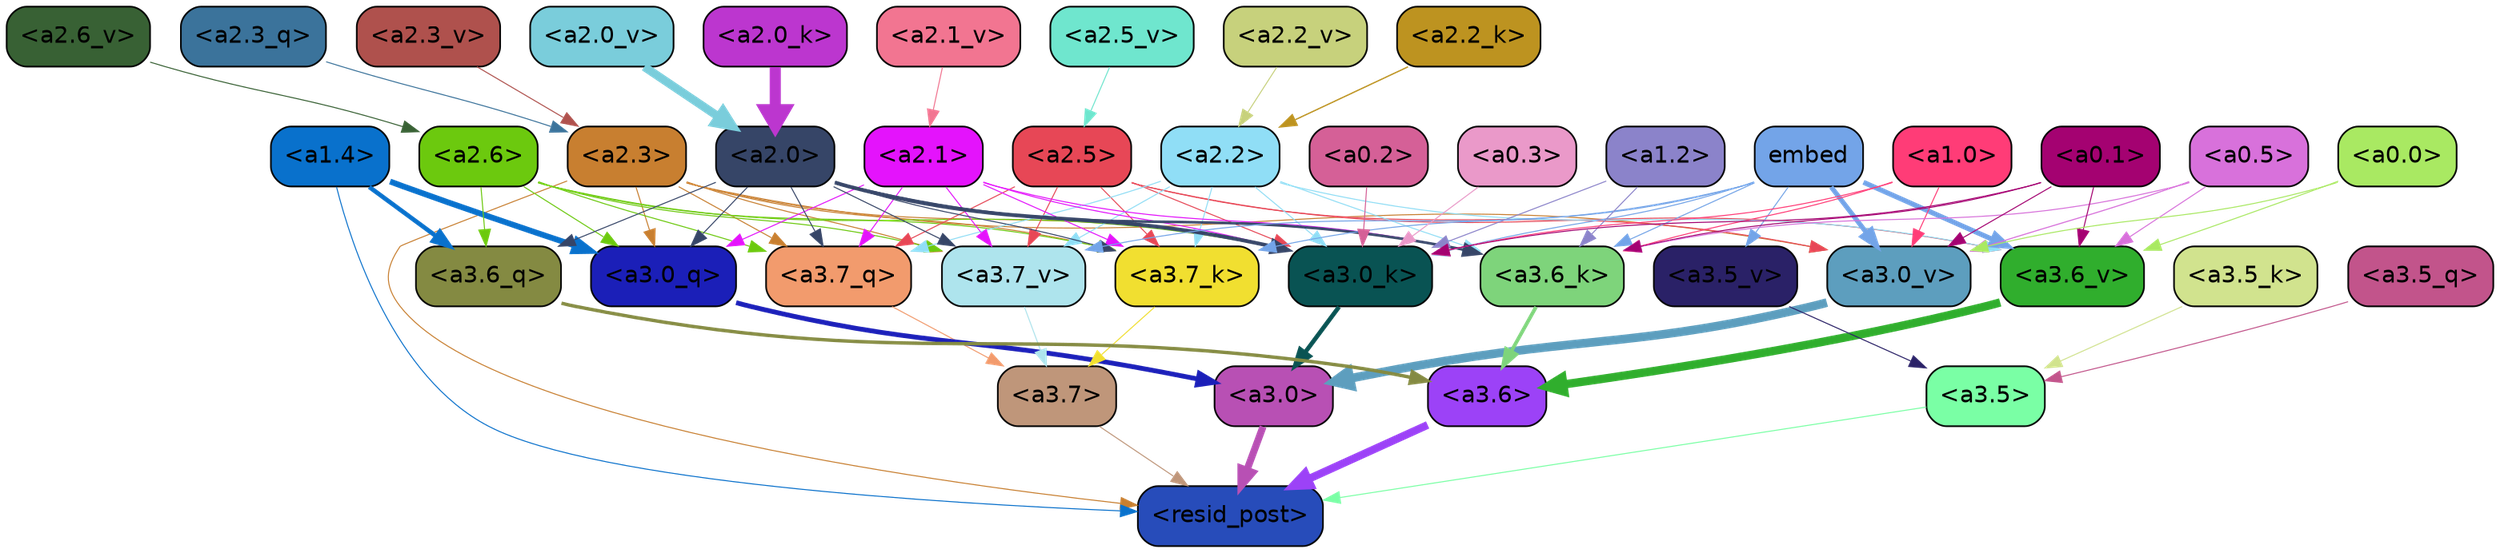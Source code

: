 strict digraph "" {
	graph [bgcolor=transparent,
		layout=dot,
		overlap=false,
		splines=true
	];
	"<a3.7>"	[color=black,
		fillcolor="#bf967a",
		fontname=Helvetica,
		shape=box,
		style="filled, rounded"];
	"<resid_post>"	[color=black,
		fillcolor="#274cba",
		fontname=Helvetica,
		shape=box,
		style="filled, rounded"];
	"<a3.7>" -> "<resid_post>"	[color="#bf967a",
		penwidth=0.6];
	"<a3.6>"	[color=black,
		fillcolor="#9c42f7",
		fontname=Helvetica,
		shape=box,
		style="filled, rounded"];
	"<a3.6>" -> "<resid_post>"	[color="#9c42f7",
		penwidth=4.670643210411072];
	"<a3.5>"	[color=black,
		fillcolor="#7affa5",
		fontname=Helvetica,
		shape=box,
		style="filled, rounded"];
	"<a3.5>" -> "<resid_post>"	[color="#7affa5",
		penwidth=0.6];
	"<a3.0>"	[color=black,
		fillcolor="#b850b4",
		fontname=Helvetica,
		shape=box,
		style="filled, rounded"];
	"<a3.0>" -> "<resid_post>"	[color="#b850b4",
		penwidth=4.246885180473328];
	"<a2.3>"	[color=black,
		fillcolor="#c87f30",
		fontname=Helvetica,
		shape=box,
		style="filled, rounded"];
	"<a2.3>" -> "<resid_post>"	[color="#c87f30",
		penwidth=0.6];
	"<a3.7_q>"	[color=black,
		fillcolor="#f29b6d",
		fontname=Helvetica,
		shape=box,
		style="filled, rounded"];
	"<a2.3>" -> "<a3.7_q>"	[color="#c87f30",
		penwidth=0.6];
	"<a3.0_q>"	[color=black,
		fillcolor="#1b1fb8",
		fontname=Helvetica,
		shape=box,
		style="filled, rounded"];
	"<a2.3>" -> "<a3.0_q>"	[color="#c87f30",
		penwidth=0.6];
	"<a3.7_k>"	[color=black,
		fillcolor="#f1df30",
		fontname=Helvetica,
		shape=box,
		style="filled, rounded"];
	"<a2.3>" -> "<a3.7_k>"	[color="#c87f30",
		penwidth=0.6];
	"<a3.0_k>"	[color=black,
		fillcolor="#095353",
		fontname=Helvetica,
		shape=box,
		style="filled, rounded"];
	"<a2.3>" -> "<a3.0_k>"	[color="#c87f30",
		penwidth=0.6];
	"<a3.7_v>"	[color=black,
		fillcolor="#aee4ed",
		fontname=Helvetica,
		shape=box,
		style="filled, rounded"];
	"<a2.3>" -> "<a3.7_v>"	[color="#c87f30",
		penwidth=0.6];
	"<a3.0_v>"	[color=black,
		fillcolor="#5d9ebe",
		fontname=Helvetica,
		shape=box,
		style="filled, rounded"];
	"<a2.3>" -> "<a3.0_v>"	[color="#c87f30",
		penwidth=0.6];
	"<a1.4>"	[color=black,
		fillcolor="#0971cc",
		fontname=Helvetica,
		shape=box,
		style="filled, rounded"];
	"<a1.4>" -> "<resid_post>"	[color="#0971cc",
		penwidth=0.6];
	"<a3.6_q>"	[color=black,
		fillcolor="#848a42",
		fontname=Helvetica,
		shape=box,
		style="filled, rounded"];
	"<a1.4>" -> "<a3.6_q>"	[color="#0971cc",
		penwidth=2.6487714648246765];
	"<a1.4>" -> "<a3.0_q>"	[color="#0971cc",
		penwidth=3.477886103093624];
	"<a3.7_q>" -> "<a3.7>"	[color="#f29b6d",
		penwidth=0.6];
	"<a3.6_q>" -> "<a3.6>"	[color="#848a42",
		penwidth=2.03758105635643];
	"<a3.5_q>"	[color=black,
		fillcolor="#c2548b",
		fontname=Helvetica,
		shape=box,
		style="filled, rounded"];
	"<a3.5_q>" -> "<a3.5>"	[color="#c2548b",
		penwidth=0.6];
	"<a3.0_q>" -> "<a3.0>"	[color="#1b1fb8",
		penwidth=2.8638100624084473];
	"<a3.7_k>" -> "<a3.7>"	[color="#f1df30",
		penwidth=0.6];
	"<a3.6_k>"	[color=black,
		fillcolor="#7ed47b",
		fontname=Helvetica,
		shape=box,
		style="filled, rounded"];
	"<a3.6_k>" -> "<a3.6>"	[color="#7ed47b",
		penwidth=2.174198240041733];
	"<a3.5_k>"	[color=black,
		fillcolor="#d1e38e",
		fontname=Helvetica,
		shape=box,
		style="filled, rounded"];
	"<a3.5_k>" -> "<a3.5>"	[color="#d1e38e",
		penwidth=0.6];
	"<a3.0_k>" -> "<a3.0>"	[color="#095353",
		penwidth=2.6274144649505615];
	"<a3.7_v>" -> "<a3.7>"	[color="#aee4ed",
		penwidth=0.6];
	"<a3.6_v>"	[color=black,
		fillcolor="#30ae2d",
		fontname=Helvetica,
		shape=box,
		style="filled, rounded"];
	"<a3.6_v>" -> "<a3.6>"	[color="#30ae2d",
		penwidth=5.002329230308533];
	"<a3.5_v>"	[color=black,
		fillcolor="#2a2167",
		fontname=Helvetica,
		shape=box,
		style="filled, rounded"];
	"<a3.5_v>" -> "<a3.5>"	[color="#2a2167",
		penwidth=0.6];
	"<a3.0_v>" -> "<a3.0>"	[color="#5d9ebe",
		penwidth=5.188832879066467];
	"<a2.6>"	[color=black,
		fillcolor="#6cc90e",
		fontname=Helvetica,
		shape=box,
		style="filled, rounded"];
	"<a2.6>" -> "<a3.7_q>"	[color="#6cc90e",
		penwidth=0.6];
	"<a2.6>" -> "<a3.6_q>"	[color="#6cc90e",
		penwidth=0.6];
	"<a2.6>" -> "<a3.0_q>"	[color="#6cc90e",
		penwidth=0.6];
	"<a2.6>" -> "<a3.7_k>"	[color="#6cc90e",
		penwidth=0.6];
	"<a2.6>" -> "<a3.0_k>"	[color="#6cc90e",
		penwidth=0.6];
	"<a2.6>" -> "<a3.7_v>"	[color="#6cc90e",
		penwidth=0.6];
	"<a2.5>"	[color=black,
		fillcolor="#e74756",
		fontname=Helvetica,
		shape=box,
		style="filled, rounded"];
	"<a2.5>" -> "<a3.7_q>"	[color="#e74756",
		penwidth=0.6];
	"<a2.5>" -> "<a3.7_k>"	[color="#e74756",
		penwidth=0.6];
	"<a2.5>" -> "<a3.0_k>"	[color="#e74756",
		penwidth=0.6];
	"<a2.5>" -> "<a3.7_v>"	[color="#e74756",
		penwidth=0.6];
	"<a2.5>" -> "<a3.6_v>"	[color="#e74756",
		penwidth=0.6];
	"<a2.5>" -> "<a3.0_v>"	[color="#e74756",
		penwidth=0.6];
	"<a2.2>"	[color=black,
		fillcolor="#90def6",
		fontname=Helvetica,
		shape=box,
		style="filled, rounded"];
	"<a2.2>" -> "<a3.7_q>"	[color="#90def6",
		penwidth=0.6];
	"<a2.2>" -> "<a3.7_k>"	[color="#90def6",
		penwidth=0.6];
	"<a2.2>" -> "<a3.6_k>"	[color="#90def6",
		penwidth=0.6];
	"<a2.2>" -> "<a3.0_k>"	[color="#90def6",
		penwidth=0.6];
	"<a2.2>" -> "<a3.7_v>"	[color="#90def6",
		penwidth=0.6];
	"<a2.2>" -> "<a3.6_v>"	[color="#90def6",
		penwidth=0.6];
	"<a2.1>"	[color=black,
		fillcolor="#e413fc",
		fontname=Helvetica,
		shape=box,
		style="filled, rounded"];
	"<a2.1>" -> "<a3.7_q>"	[color="#e413fc",
		penwidth=0.6];
	"<a2.1>" -> "<a3.0_q>"	[color="#e413fc",
		penwidth=0.6];
	"<a2.1>" -> "<a3.7_k>"	[color="#e413fc",
		penwidth=0.6];
	"<a2.1>" -> "<a3.6_k>"	[color="#e413fc",
		penwidth=0.6];
	"<a2.1>" -> "<a3.0_k>"	[color="#e413fc",
		penwidth=0.6];
	"<a2.1>" -> "<a3.7_v>"	[color="#e413fc",
		penwidth=0.6];
	"<a2.0>"	[color=black,
		fillcolor="#364567",
		fontname=Helvetica,
		shape=box,
		style="filled, rounded"];
	"<a2.0>" -> "<a3.7_q>"	[color="#364567",
		penwidth=0.6];
	"<a2.0>" -> "<a3.6_q>"	[color="#364567",
		penwidth=0.6];
	"<a2.0>" -> "<a3.0_q>"	[color="#364567",
		penwidth=0.6];
	"<a2.0>" -> "<a3.7_k>"	[color="#364567",
		penwidth=0.6];
	"<a2.0>" -> "<a3.6_k>"	[color="#364567",
		penwidth=1.5417278409004211];
	"<a2.0>" -> "<a3.0_k>"	[color="#364567",
		penwidth=2.23091459274292];
	"<a2.0>" -> "<a3.7_v>"	[color="#364567",
		penwidth=0.6];
	embed	[color=black,
		fillcolor="#73a4e8",
		fontname=Helvetica,
		shape=box,
		style="filled, rounded"];
	embed -> "<a3.7_k>"	[color="#73a4e8",
		penwidth=0.6];
	embed -> "<a3.6_k>"	[color="#73a4e8",
		penwidth=0.6];
	embed -> "<a3.0_k>"	[color="#73a4e8",
		penwidth=0.6];
	embed -> "<a3.7_v>"	[color="#73a4e8",
		penwidth=0.6];
	embed -> "<a3.6_v>"	[color="#73a4e8",
		penwidth=2.9511587619781494];
	embed -> "<a3.5_v>"	[color="#73a4e8",
		penwidth=0.6];
	embed -> "<a3.0_v>"	[color="#73a4e8",
		penwidth=2.8577730655670166];
	"<a1.2>"	[color=black,
		fillcolor="#8b83ca",
		fontname=Helvetica,
		shape=box,
		style="filled, rounded"];
	"<a1.2>" -> "<a3.6_k>"	[color="#8b83ca",
		penwidth=0.6];
	"<a1.2>" -> "<a3.0_k>"	[color="#8b83ca",
		penwidth=0.6];
	"<a1.0>"	[color=black,
		fillcolor="#ff3c77",
		fontname=Helvetica,
		shape=box,
		style="filled, rounded"];
	"<a1.0>" -> "<a3.6_k>"	[color="#ff3c77",
		penwidth=0.6];
	"<a1.0>" -> "<a3.0_k>"	[color="#ff3c77",
		penwidth=0.6];
	"<a1.0>" -> "<a3.0_v>"	[color="#ff3c77",
		penwidth=0.6];
	"<a0.5>"	[color=black,
		fillcolor="#d871db",
		fontname=Helvetica,
		shape=box,
		style="filled, rounded"];
	"<a0.5>" -> "<a3.6_k>"	[color="#d871db",
		penwidth=0.6];
	"<a0.5>" -> "<a3.6_v>"	[color="#d871db",
		penwidth=0.6];
	"<a0.5>" -> "<a3.0_v>"	[color="#d871db",
		penwidth=0.6446345448493958];
	"<a0.1>"	[color=black,
		fillcolor="#a40271",
		fontname=Helvetica,
		shape=box,
		style="filled, rounded"];
	"<a0.1>" -> "<a3.6_k>"	[color="#a40271",
		penwidth=0.6];
	"<a0.1>" -> "<a3.0_k>"	[color="#a40271",
		penwidth=0.6];
	"<a0.1>" -> "<a3.6_v>"	[color="#a40271",
		penwidth=0.6];
	"<a0.1>" -> "<a3.0_v>"	[color="#a40271",
		penwidth=0.6];
	"<a0.3>"	[color=black,
		fillcolor="#ea99c9",
		fontname=Helvetica,
		shape=box,
		style="filled, rounded"];
	"<a0.3>" -> "<a3.0_k>"	[color="#ea99c9",
		penwidth=0.6];
	"<a0.2>"	[color=black,
		fillcolor="#d56097",
		fontname=Helvetica,
		shape=box,
		style="filled, rounded"];
	"<a0.2>" -> "<a3.0_k>"	[color="#d56097",
		penwidth=0.6];
	"<a0.0>"	[color=black,
		fillcolor="#a9e962",
		fontname=Helvetica,
		shape=box,
		style="filled, rounded"];
	"<a0.0>" -> "<a3.6_v>"	[color="#a9e962",
		penwidth=0.6];
	"<a0.0>" -> "<a3.0_v>"	[color="#a9e962",
		penwidth=0.6];
	"<a2.3_q>"	[color=black,
		fillcolor="#3b739b",
		fontname=Helvetica,
		shape=box,
		style="filled, rounded"];
	"<a2.3_q>" -> "<a2.3>"	[color="#3b739b",
		penwidth=0.6];
	"<a2.2_k>"	[color=black,
		fillcolor="#bd9320",
		fontname=Helvetica,
		shape=box,
		style="filled, rounded"];
	"<a2.2_k>" -> "<a2.2>"	[color="#bd9320",
		penwidth=0.7811911106109619];
	"<a2.0_k>"	[color=black,
		fillcolor="#bc36cf",
		fontname=Helvetica,
		shape=box,
		style="filled, rounded"];
	"<a2.0_k>" -> "<a2.0>"	[color="#bc36cf",
		penwidth=6.657835483551025];
	"<a2.6_v>"	[color=black,
		fillcolor="#386134",
		fontname=Helvetica,
		shape=box,
		style="filled, rounded"];
	"<a2.6_v>" -> "<a2.6>"	[color="#386134",
		penwidth=0.6];
	"<a2.5_v>"	[color=black,
		fillcolor="#6fe6ce",
		fontname=Helvetica,
		shape=box,
		style="filled, rounded"];
	"<a2.5_v>" -> "<a2.5>"	[color="#6fe6ce",
		penwidth=0.6];
	"<a2.3_v>"	[color=black,
		fillcolor="#af514d",
		fontname=Helvetica,
		shape=box,
		style="filled, rounded"];
	"<a2.3_v>" -> "<a2.3>"	[color="#af514d",
		penwidth=0.6];
	"<a2.2_v>"	[color=black,
		fillcolor="#c7d17c",
		fontname=Helvetica,
		shape=box,
		style="filled, rounded"];
	"<a2.2_v>" -> "<a2.2>"	[color="#c7d17c",
		penwidth=0.6];
	"<a2.1_v>"	[color=black,
		fillcolor="#f27591",
		fontname=Helvetica,
		shape=box,
		style="filled, rounded"];
	"<a2.1_v>" -> "<a2.1>"	[color="#f27591",
		penwidth=0.6];
	"<a2.0_v>"	[color=black,
		fillcolor="#7acddb",
		fontname=Helvetica,
		shape=box,
		style="filled, rounded"];
	"<a2.0_v>" -> "<a2.0>"	[color="#7acddb",
		penwidth=5.070239782333374];
}
